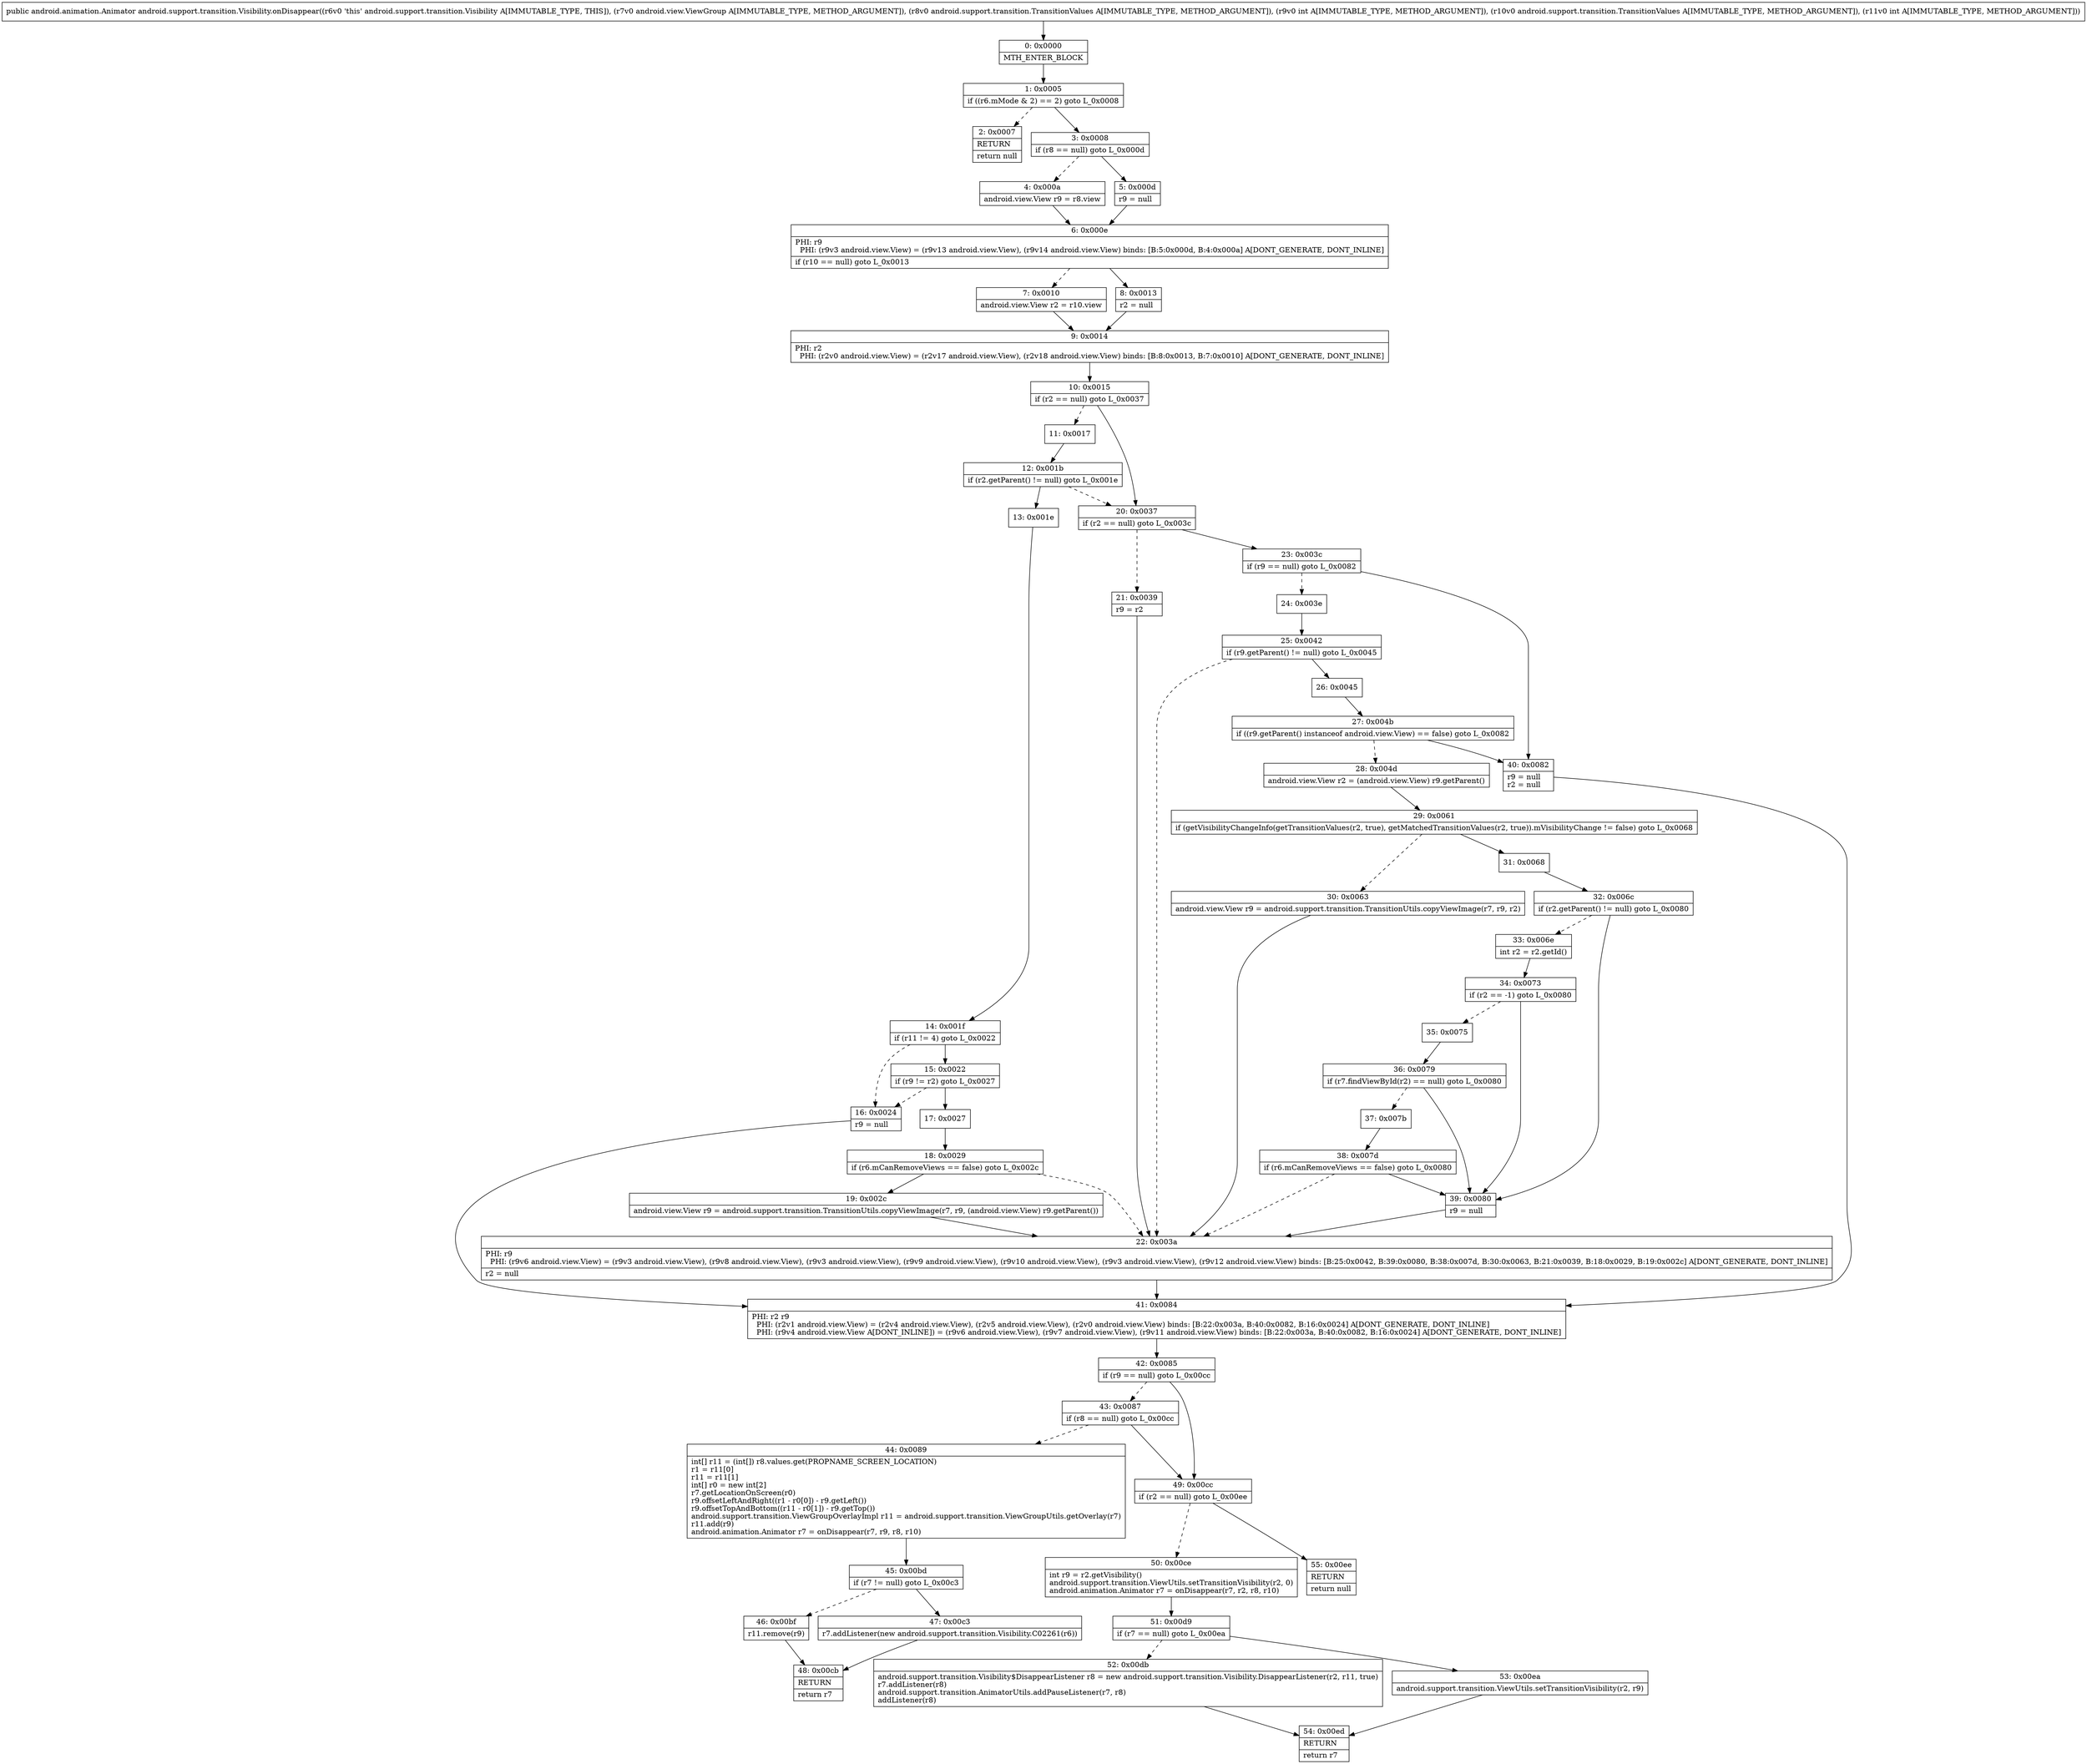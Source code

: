 digraph "CFG forandroid.support.transition.Visibility.onDisappear(Landroid\/view\/ViewGroup;Landroid\/support\/transition\/TransitionValues;ILandroid\/support\/transition\/TransitionValues;I)Landroid\/animation\/Animator;" {
Node_0 [shape=record,label="{0\:\ 0x0000|MTH_ENTER_BLOCK\l}"];
Node_1 [shape=record,label="{1\:\ 0x0005|if ((r6.mMode & 2) == 2) goto L_0x0008\l}"];
Node_2 [shape=record,label="{2\:\ 0x0007|RETURN\l|return null\l}"];
Node_3 [shape=record,label="{3\:\ 0x0008|if (r8 == null) goto L_0x000d\l}"];
Node_4 [shape=record,label="{4\:\ 0x000a|android.view.View r9 = r8.view\l}"];
Node_5 [shape=record,label="{5\:\ 0x000d|r9 = null\l}"];
Node_6 [shape=record,label="{6\:\ 0x000e|PHI: r9 \l  PHI: (r9v3 android.view.View) = (r9v13 android.view.View), (r9v14 android.view.View) binds: [B:5:0x000d, B:4:0x000a] A[DONT_GENERATE, DONT_INLINE]\l|if (r10 == null) goto L_0x0013\l}"];
Node_7 [shape=record,label="{7\:\ 0x0010|android.view.View r2 = r10.view\l}"];
Node_8 [shape=record,label="{8\:\ 0x0013|r2 = null\l}"];
Node_9 [shape=record,label="{9\:\ 0x0014|PHI: r2 \l  PHI: (r2v0 android.view.View) = (r2v17 android.view.View), (r2v18 android.view.View) binds: [B:8:0x0013, B:7:0x0010] A[DONT_GENERATE, DONT_INLINE]\l}"];
Node_10 [shape=record,label="{10\:\ 0x0015|if (r2 == null) goto L_0x0037\l}"];
Node_11 [shape=record,label="{11\:\ 0x0017}"];
Node_12 [shape=record,label="{12\:\ 0x001b|if (r2.getParent() != null) goto L_0x001e\l}"];
Node_13 [shape=record,label="{13\:\ 0x001e}"];
Node_14 [shape=record,label="{14\:\ 0x001f|if (r11 != 4) goto L_0x0022\l}"];
Node_15 [shape=record,label="{15\:\ 0x0022|if (r9 != r2) goto L_0x0027\l}"];
Node_16 [shape=record,label="{16\:\ 0x0024|r9 = null\l}"];
Node_17 [shape=record,label="{17\:\ 0x0027}"];
Node_18 [shape=record,label="{18\:\ 0x0029|if (r6.mCanRemoveViews == false) goto L_0x002c\l}"];
Node_19 [shape=record,label="{19\:\ 0x002c|android.view.View r9 = android.support.transition.TransitionUtils.copyViewImage(r7, r9, (android.view.View) r9.getParent())\l}"];
Node_20 [shape=record,label="{20\:\ 0x0037|if (r2 == null) goto L_0x003c\l}"];
Node_21 [shape=record,label="{21\:\ 0x0039|r9 = r2\l}"];
Node_22 [shape=record,label="{22\:\ 0x003a|PHI: r9 \l  PHI: (r9v6 android.view.View) = (r9v3 android.view.View), (r9v8 android.view.View), (r9v3 android.view.View), (r9v9 android.view.View), (r9v10 android.view.View), (r9v3 android.view.View), (r9v12 android.view.View) binds: [B:25:0x0042, B:39:0x0080, B:38:0x007d, B:30:0x0063, B:21:0x0039, B:18:0x0029, B:19:0x002c] A[DONT_GENERATE, DONT_INLINE]\l|r2 = null\l}"];
Node_23 [shape=record,label="{23\:\ 0x003c|if (r9 == null) goto L_0x0082\l}"];
Node_24 [shape=record,label="{24\:\ 0x003e}"];
Node_25 [shape=record,label="{25\:\ 0x0042|if (r9.getParent() != null) goto L_0x0045\l}"];
Node_26 [shape=record,label="{26\:\ 0x0045}"];
Node_27 [shape=record,label="{27\:\ 0x004b|if ((r9.getParent() instanceof android.view.View) == false) goto L_0x0082\l}"];
Node_28 [shape=record,label="{28\:\ 0x004d|android.view.View r2 = (android.view.View) r9.getParent()\l}"];
Node_29 [shape=record,label="{29\:\ 0x0061|if (getVisibilityChangeInfo(getTransitionValues(r2, true), getMatchedTransitionValues(r2, true)).mVisibilityChange != false) goto L_0x0068\l}"];
Node_30 [shape=record,label="{30\:\ 0x0063|android.view.View r9 = android.support.transition.TransitionUtils.copyViewImage(r7, r9, r2)\l}"];
Node_31 [shape=record,label="{31\:\ 0x0068}"];
Node_32 [shape=record,label="{32\:\ 0x006c|if (r2.getParent() != null) goto L_0x0080\l}"];
Node_33 [shape=record,label="{33\:\ 0x006e|int r2 = r2.getId()\l}"];
Node_34 [shape=record,label="{34\:\ 0x0073|if (r2 == \-1) goto L_0x0080\l}"];
Node_35 [shape=record,label="{35\:\ 0x0075}"];
Node_36 [shape=record,label="{36\:\ 0x0079|if (r7.findViewById(r2) == null) goto L_0x0080\l}"];
Node_37 [shape=record,label="{37\:\ 0x007b}"];
Node_38 [shape=record,label="{38\:\ 0x007d|if (r6.mCanRemoveViews == false) goto L_0x0080\l}"];
Node_39 [shape=record,label="{39\:\ 0x0080|r9 = null\l}"];
Node_40 [shape=record,label="{40\:\ 0x0082|r9 = null\lr2 = null\l}"];
Node_41 [shape=record,label="{41\:\ 0x0084|PHI: r2 r9 \l  PHI: (r2v1 android.view.View) = (r2v4 android.view.View), (r2v5 android.view.View), (r2v0 android.view.View) binds: [B:22:0x003a, B:40:0x0082, B:16:0x0024] A[DONT_GENERATE, DONT_INLINE]\l  PHI: (r9v4 android.view.View A[DONT_INLINE]) = (r9v6 android.view.View), (r9v7 android.view.View), (r9v11 android.view.View) binds: [B:22:0x003a, B:40:0x0082, B:16:0x0024] A[DONT_GENERATE, DONT_INLINE]\l}"];
Node_42 [shape=record,label="{42\:\ 0x0085|if (r9 == null) goto L_0x00cc\l}"];
Node_43 [shape=record,label="{43\:\ 0x0087|if (r8 == null) goto L_0x00cc\l}"];
Node_44 [shape=record,label="{44\:\ 0x0089|int[] r11 = (int[]) r8.values.get(PROPNAME_SCREEN_LOCATION)\lr1 = r11[0]\lr11 = r11[1]\lint[] r0 = new int[2]\lr7.getLocationOnScreen(r0)\lr9.offsetLeftAndRight((r1 \- r0[0]) \- r9.getLeft())\lr9.offsetTopAndBottom((r11 \- r0[1]) \- r9.getTop())\landroid.support.transition.ViewGroupOverlayImpl r11 = android.support.transition.ViewGroupUtils.getOverlay(r7)\lr11.add(r9)\landroid.animation.Animator r7 = onDisappear(r7, r9, r8, r10)\l}"];
Node_45 [shape=record,label="{45\:\ 0x00bd|if (r7 != null) goto L_0x00c3\l}"];
Node_46 [shape=record,label="{46\:\ 0x00bf|r11.remove(r9)\l}"];
Node_47 [shape=record,label="{47\:\ 0x00c3|r7.addListener(new android.support.transition.Visibility.C02261(r6))\l}"];
Node_48 [shape=record,label="{48\:\ 0x00cb|RETURN\l|return r7\l}"];
Node_49 [shape=record,label="{49\:\ 0x00cc|if (r2 == null) goto L_0x00ee\l}"];
Node_50 [shape=record,label="{50\:\ 0x00ce|int r9 = r2.getVisibility()\landroid.support.transition.ViewUtils.setTransitionVisibility(r2, 0)\landroid.animation.Animator r7 = onDisappear(r7, r2, r8, r10)\l}"];
Node_51 [shape=record,label="{51\:\ 0x00d9|if (r7 == null) goto L_0x00ea\l}"];
Node_52 [shape=record,label="{52\:\ 0x00db|android.support.transition.Visibility$DisappearListener r8 = new android.support.transition.Visibility.DisappearListener(r2, r11, true)\lr7.addListener(r8)\landroid.support.transition.AnimatorUtils.addPauseListener(r7, r8)\laddListener(r8)\l}"];
Node_53 [shape=record,label="{53\:\ 0x00ea|android.support.transition.ViewUtils.setTransitionVisibility(r2, r9)\l}"];
Node_54 [shape=record,label="{54\:\ 0x00ed|RETURN\l|return r7\l}"];
Node_55 [shape=record,label="{55\:\ 0x00ee|RETURN\l|return null\l}"];
MethodNode[shape=record,label="{public android.animation.Animator android.support.transition.Visibility.onDisappear((r6v0 'this' android.support.transition.Visibility A[IMMUTABLE_TYPE, THIS]), (r7v0 android.view.ViewGroup A[IMMUTABLE_TYPE, METHOD_ARGUMENT]), (r8v0 android.support.transition.TransitionValues A[IMMUTABLE_TYPE, METHOD_ARGUMENT]), (r9v0 int A[IMMUTABLE_TYPE, METHOD_ARGUMENT]), (r10v0 android.support.transition.TransitionValues A[IMMUTABLE_TYPE, METHOD_ARGUMENT]), (r11v0 int A[IMMUTABLE_TYPE, METHOD_ARGUMENT])) }"];
MethodNode -> Node_0;
Node_0 -> Node_1;
Node_1 -> Node_2[style=dashed];
Node_1 -> Node_3;
Node_3 -> Node_4[style=dashed];
Node_3 -> Node_5;
Node_4 -> Node_6;
Node_5 -> Node_6;
Node_6 -> Node_7[style=dashed];
Node_6 -> Node_8;
Node_7 -> Node_9;
Node_8 -> Node_9;
Node_9 -> Node_10;
Node_10 -> Node_11[style=dashed];
Node_10 -> Node_20;
Node_11 -> Node_12;
Node_12 -> Node_13;
Node_12 -> Node_20[style=dashed];
Node_13 -> Node_14;
Node_14 -> Node_15;
Node_14 -> Node_16[style=dashed];
Node_15 -> Node_16[style=dashed];
Node_15 -> Node_17;
Node_16 -> Node_41;
Node_17 -> Node_18;
Node_18 -> Node_19;
Node_18 -> Node_22[style=dashed];
Node_19 -> Node_22;
Node_20 -> Node_21[style=dashed];
Node_20 -> Node_23;
Node_21 -> Node_22;
Node_22 -> Node_41;
Node_23 -> Node_24[style=dashed];
Node_23 -> Node_40;
Node_24 -> Node_25;
Node_25 -> Node_26;
Node_25 -> Node_22[style=dashed];
Node_26 -> Node_27;
Node_27 -> Node_28[style=dashed];
Node_27 -> Node_40;
Node_28 -> Node_29;
Node_29 -> Node_30[style=dashed];
Node_29 -> Node_31;
Node_30 -> Node_22;
Node_31 -> Node_32;
Node_32 -> Node_33[style=dashed];
Node_32 -> Node_39;
Node_33 -> Node_34;
Node_34 -> Node_35[style=dashed];
Node_34 -> Node_39;
Node_35 -> Node_36;
Node_36 -> Node_37[style=dashed];
Node_36 -> Node_39;
Node_37 -> Node_38;
Node_38 -> Node_39;
Node_38 -> Node_22[style=dashed];
Node_39 -> Node_22;
Node_40 -> Node_41;
Node_41 -> Node_42;
Node_42 -> Node_43[style=dashed];
Node_42 -> Node_49;
Node_43 -> Node_44[style=dashed];
Node_43 -> Node_49;
Node_44 -> Node_45;
Node_45 -> Node_46[style=dashed];
Node_45 -> Node_47;
Node_46 -> Node_48;
Node_47 -> Node_48;
Node_49 -> Node_50[style=dashed];
Node_49 -> Node_55;
Node_50 -> Node_51;
Node_51 -> Node_52[style=dashed];
Node_51 -> Node_53;
Node_52 -> Node_54;
Node_53 -> Node_54;
}

